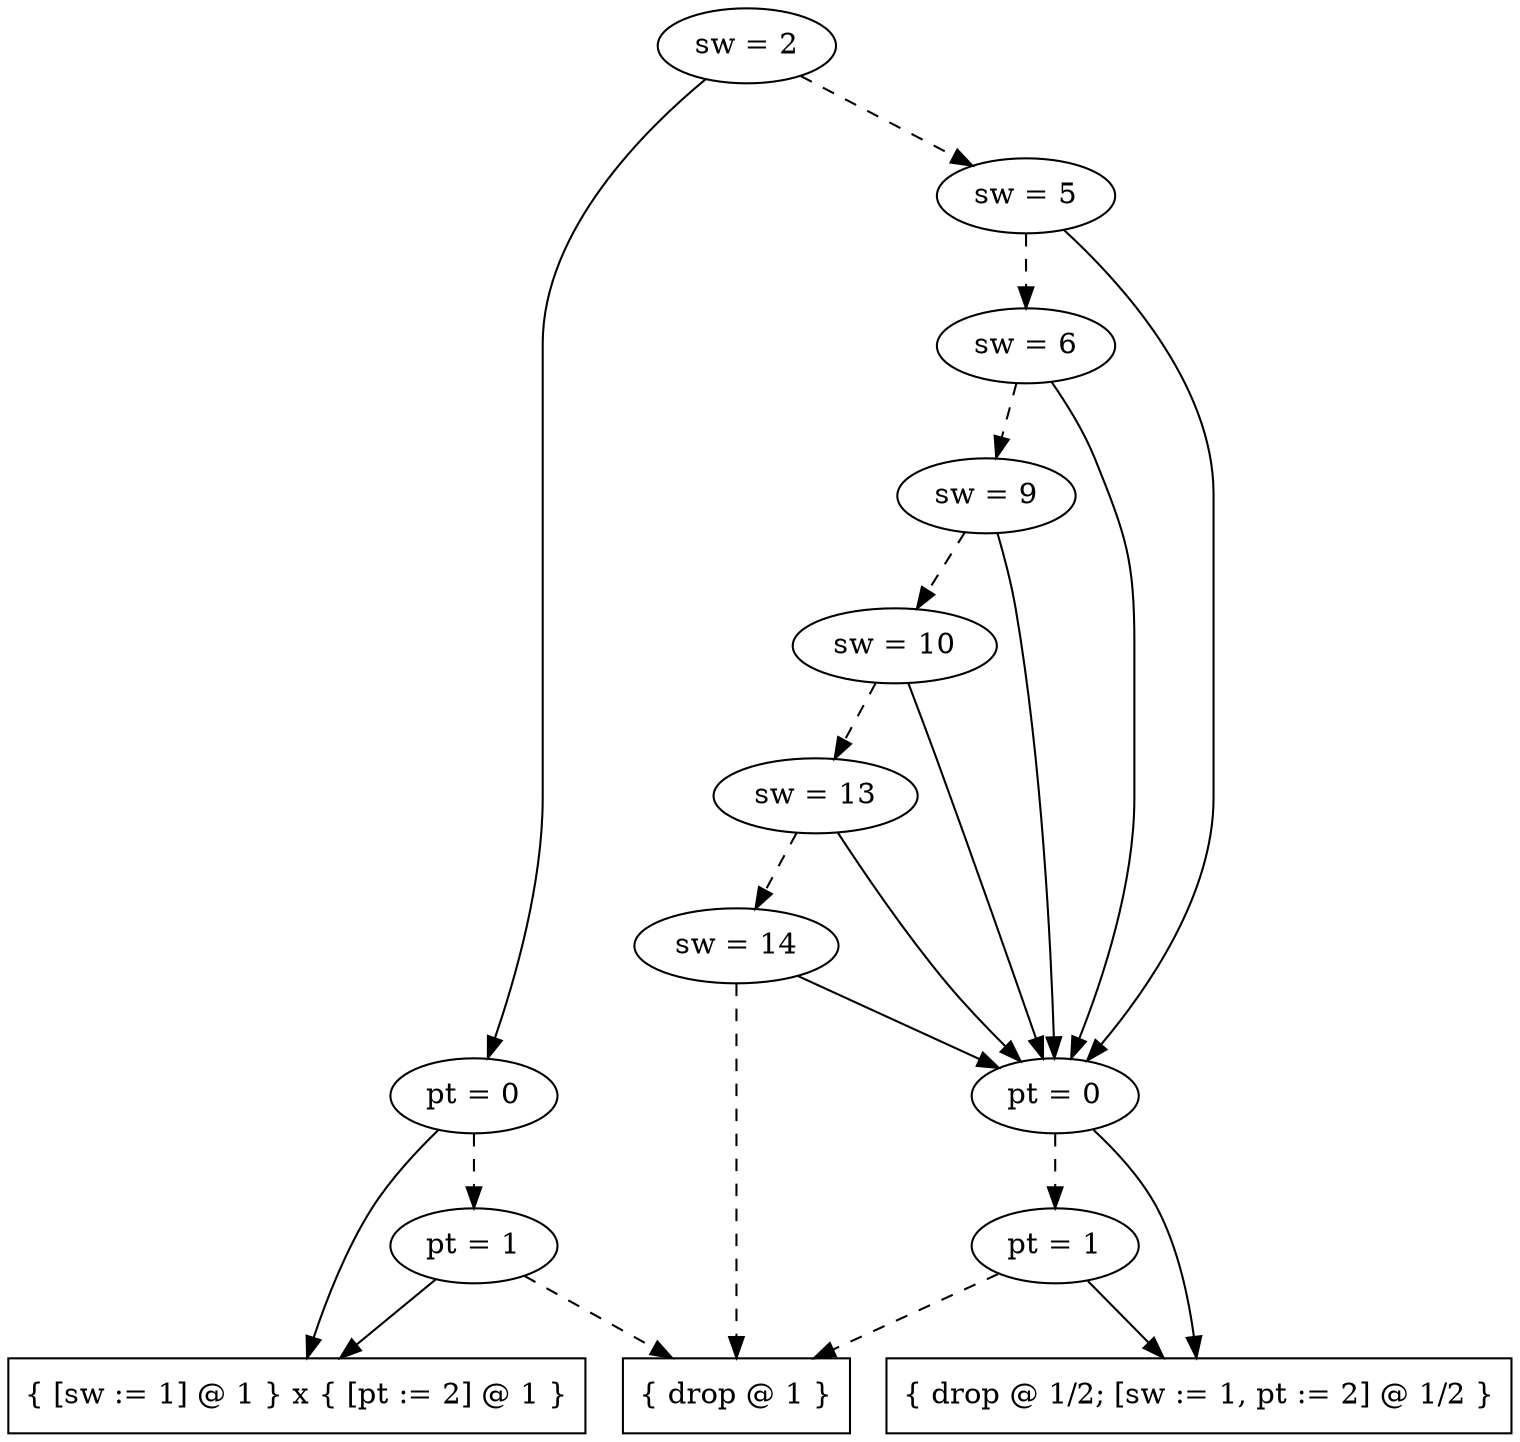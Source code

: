 digraph tdk {
968 [label="sw = 2"];
968 -> 952;
968 -> 966 [style="dashed"];
952 [label="pt = 0"];
952 -> 439;
952 -> 903 [style="dashed"];
439 [shape=box label="{ [sw := 1] @ 1 } x { [pt := 2] @ 1 }"];
903 [label="pt = 1"];
903 -> 439;
903 -> 0 [style="dashed"];
0 [shape=box label="{ drop @ 1 }"];
966 [label="sw = 5"];
966 -> 935;
966 -> 964 [style="dashed"];
935 [label="pt = 0"];
935 -> 860;
935 -> 886 [style="dashed"];
860 [shape=box label="{ drop @ 1/2; [sw := 1, pt := 2] @ 1/2 }"];
886 [label="pt = 1"];
886 -> 860;
886 -> 0 [style="dashed"];
964 [label="sw = 6"];
964 -> 935;
964 -> 962 [style="dashed"];
962 [label="sw = 9"];
962 -> 935;
962 -> 960 [style="dashed"];
960 [label="sw = 10"];
960 -> 935;
960 -> 958 [style="dashed"];
958 [label="sw = 13"];
958 -> 935;
958 -> 956 [style="dashed"];
956 [label="sw = 14"];
956 -> 935;
956 -> 0 [style="dashed"];
{rank=same; 960 ;}
{rank=same; 886 903 ;}
{rank=same; 966 ;}
{rank=same; 962 ;}
{rank=same; 968 ;}
{rank=same; 956 ;}
{rank=same; 958 ;}
{rank=same; 964 ;}
{rank=same; 952 935 ;}
}

